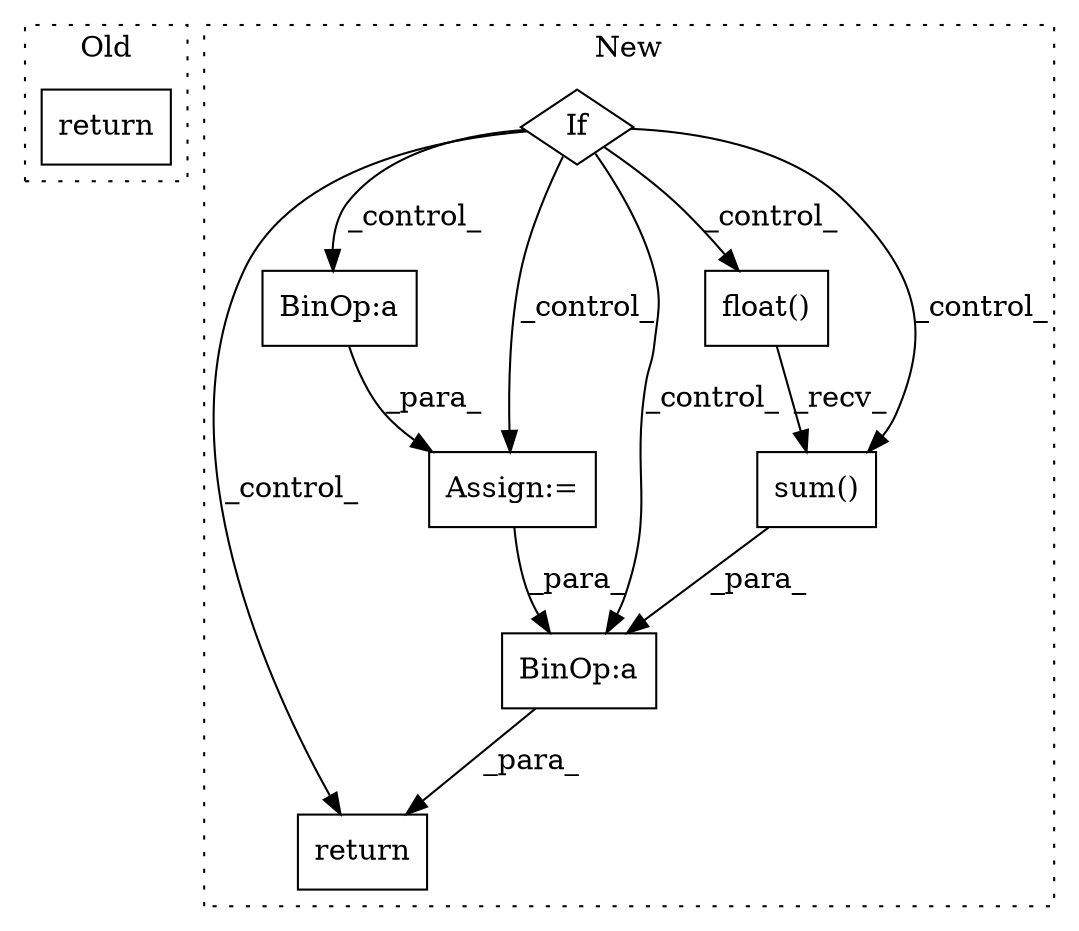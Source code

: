 digraph G {
subgraph cluster0 {
1 [label="return" a="93" s="1127" l="7" shape="box"];
label = "Old";
style="dotted";
}
subgraph cluster1 {
2 [label="float()" a="75" s="1548" l="16" shape="box"];
3 [label="return" a="93" s="1633" l="7" shape="box"];
4 [label="Assign:=" a="68" s="1429" l="3" shape="box"];
5 [label="BinOp:a" a="82" s="1496" l="3" shape="box"];
6 [label="If" a="96" s="845,866" l="3,14" shape="diamond"];
7 [label="BinOp:a" a="82" s="1545" l="3" shape="box"];
8 [label="sum()" a="75" s="1548" l="22" shape="box"];
label = "New";
style="dotted";
}
2 -> 8 [label="_recv_"];
4 -> 7 [label="_para_"];
5 -> 4 [label="_para_"];
6 -> 8 [label="_control_"];
6 -> 4 [label="_control_"];
6 -> 3 [label="_control_"];
6 -> 7 [label="_control_"];
6 -> 2 [label="_control_"];
6 -> 5 [label="_control_"];
7 -> 3 [label="_para_"];
8 -> 7 [label="_para_"];
}
